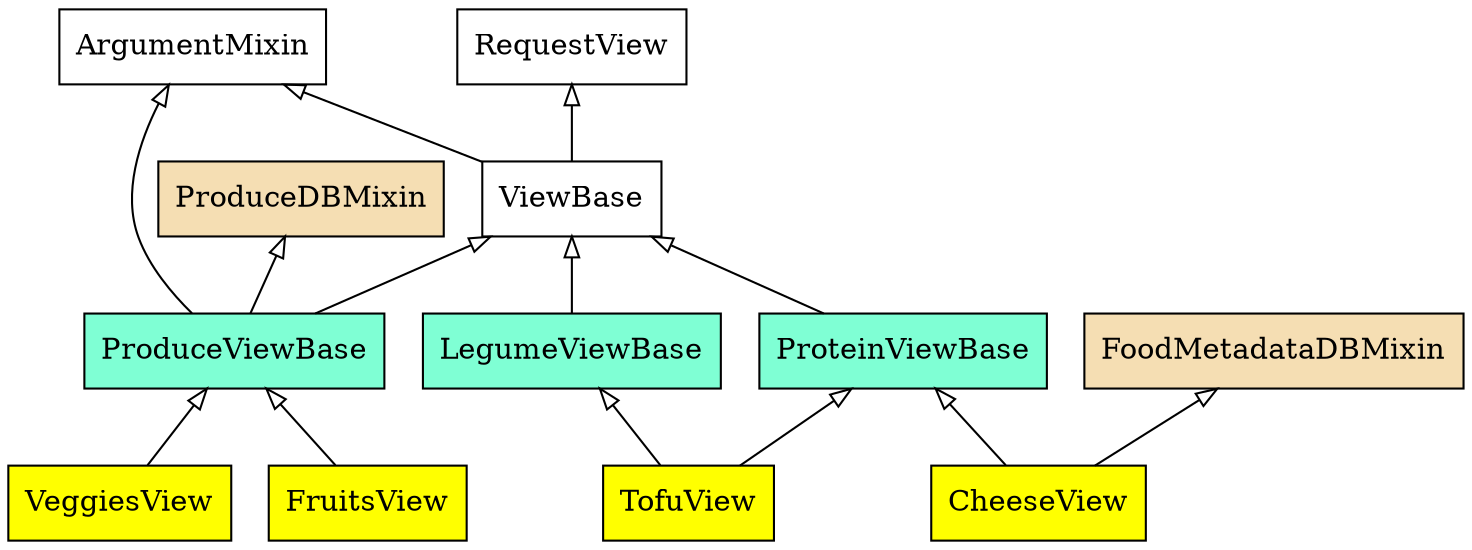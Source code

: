 digraph "classes_No_Name" {
charset="utf-8"
rankdir=BT
"11" [shape="record", label="FruitsView", style = filled, fillcolor = yellow];
"8" [shape="record", label="VeggiesView", style = filled, fillcolor = yellow];
"2" [shape="record", label="TofuView", style = filled, fillcolor = yellow];
"3" [shape="record", label="LegumeViewBase", style = filled, fillcolor = aquamarine];
"4" [shape="record", label="ViewBase"];
"5" [shape="record", label="ArgumentMixin"];
"6" [shape="record", label="RequestView"];
"7" [shape="record", label="ProteinViewBase", style = filled, fillcolor = aquamarine];
"9" [shape="record", label="ProduceViewBase", style = filled, fillcolor = aquamarine];
"10" [shape="record", label="ProduceDBMixin", style = filled, fillcolor = wheat];
"12" [shape="record", label="CheeseView", style = filled, fillcolor = yellow];
"13" [shape="record", label="FoodMetadataDBMixin", style = filled, fillcolor = wheat];
"2" -> "7" [arrowtail="none", arrowhead="empty"];
"3" -> "4" [arrowtail="none", arrowhead="empty"];
"4" -> "5" [arrowtail="none", arrowhead="empty"];
"4" -> "6" [arrowtail="none", arrowhead="empty"];
"7" -> "4" [arrowtail="none", arrowhead="empty"];
"8" -> "9" [arrowtail="none", arrowhead="empty"];
"9" -> "4" [arrowtail="none", arrowhead="empty"];
"9" -> "10" [arrowtail="none", arrowhead="empty"];
"9" -> "5" [arrowtail="none", arrowhead="empty"];
"11" -> "9" [arrowtail="none", arrowhead="empty"];
"12" -> "7" [arrowtail="none", arrowhead="empty"];
"12" -> "13" [arrowtail="none", arrowhead="empty"];
"2" -> "3" [arrowtail="none", arrowhead="empty"];
}
